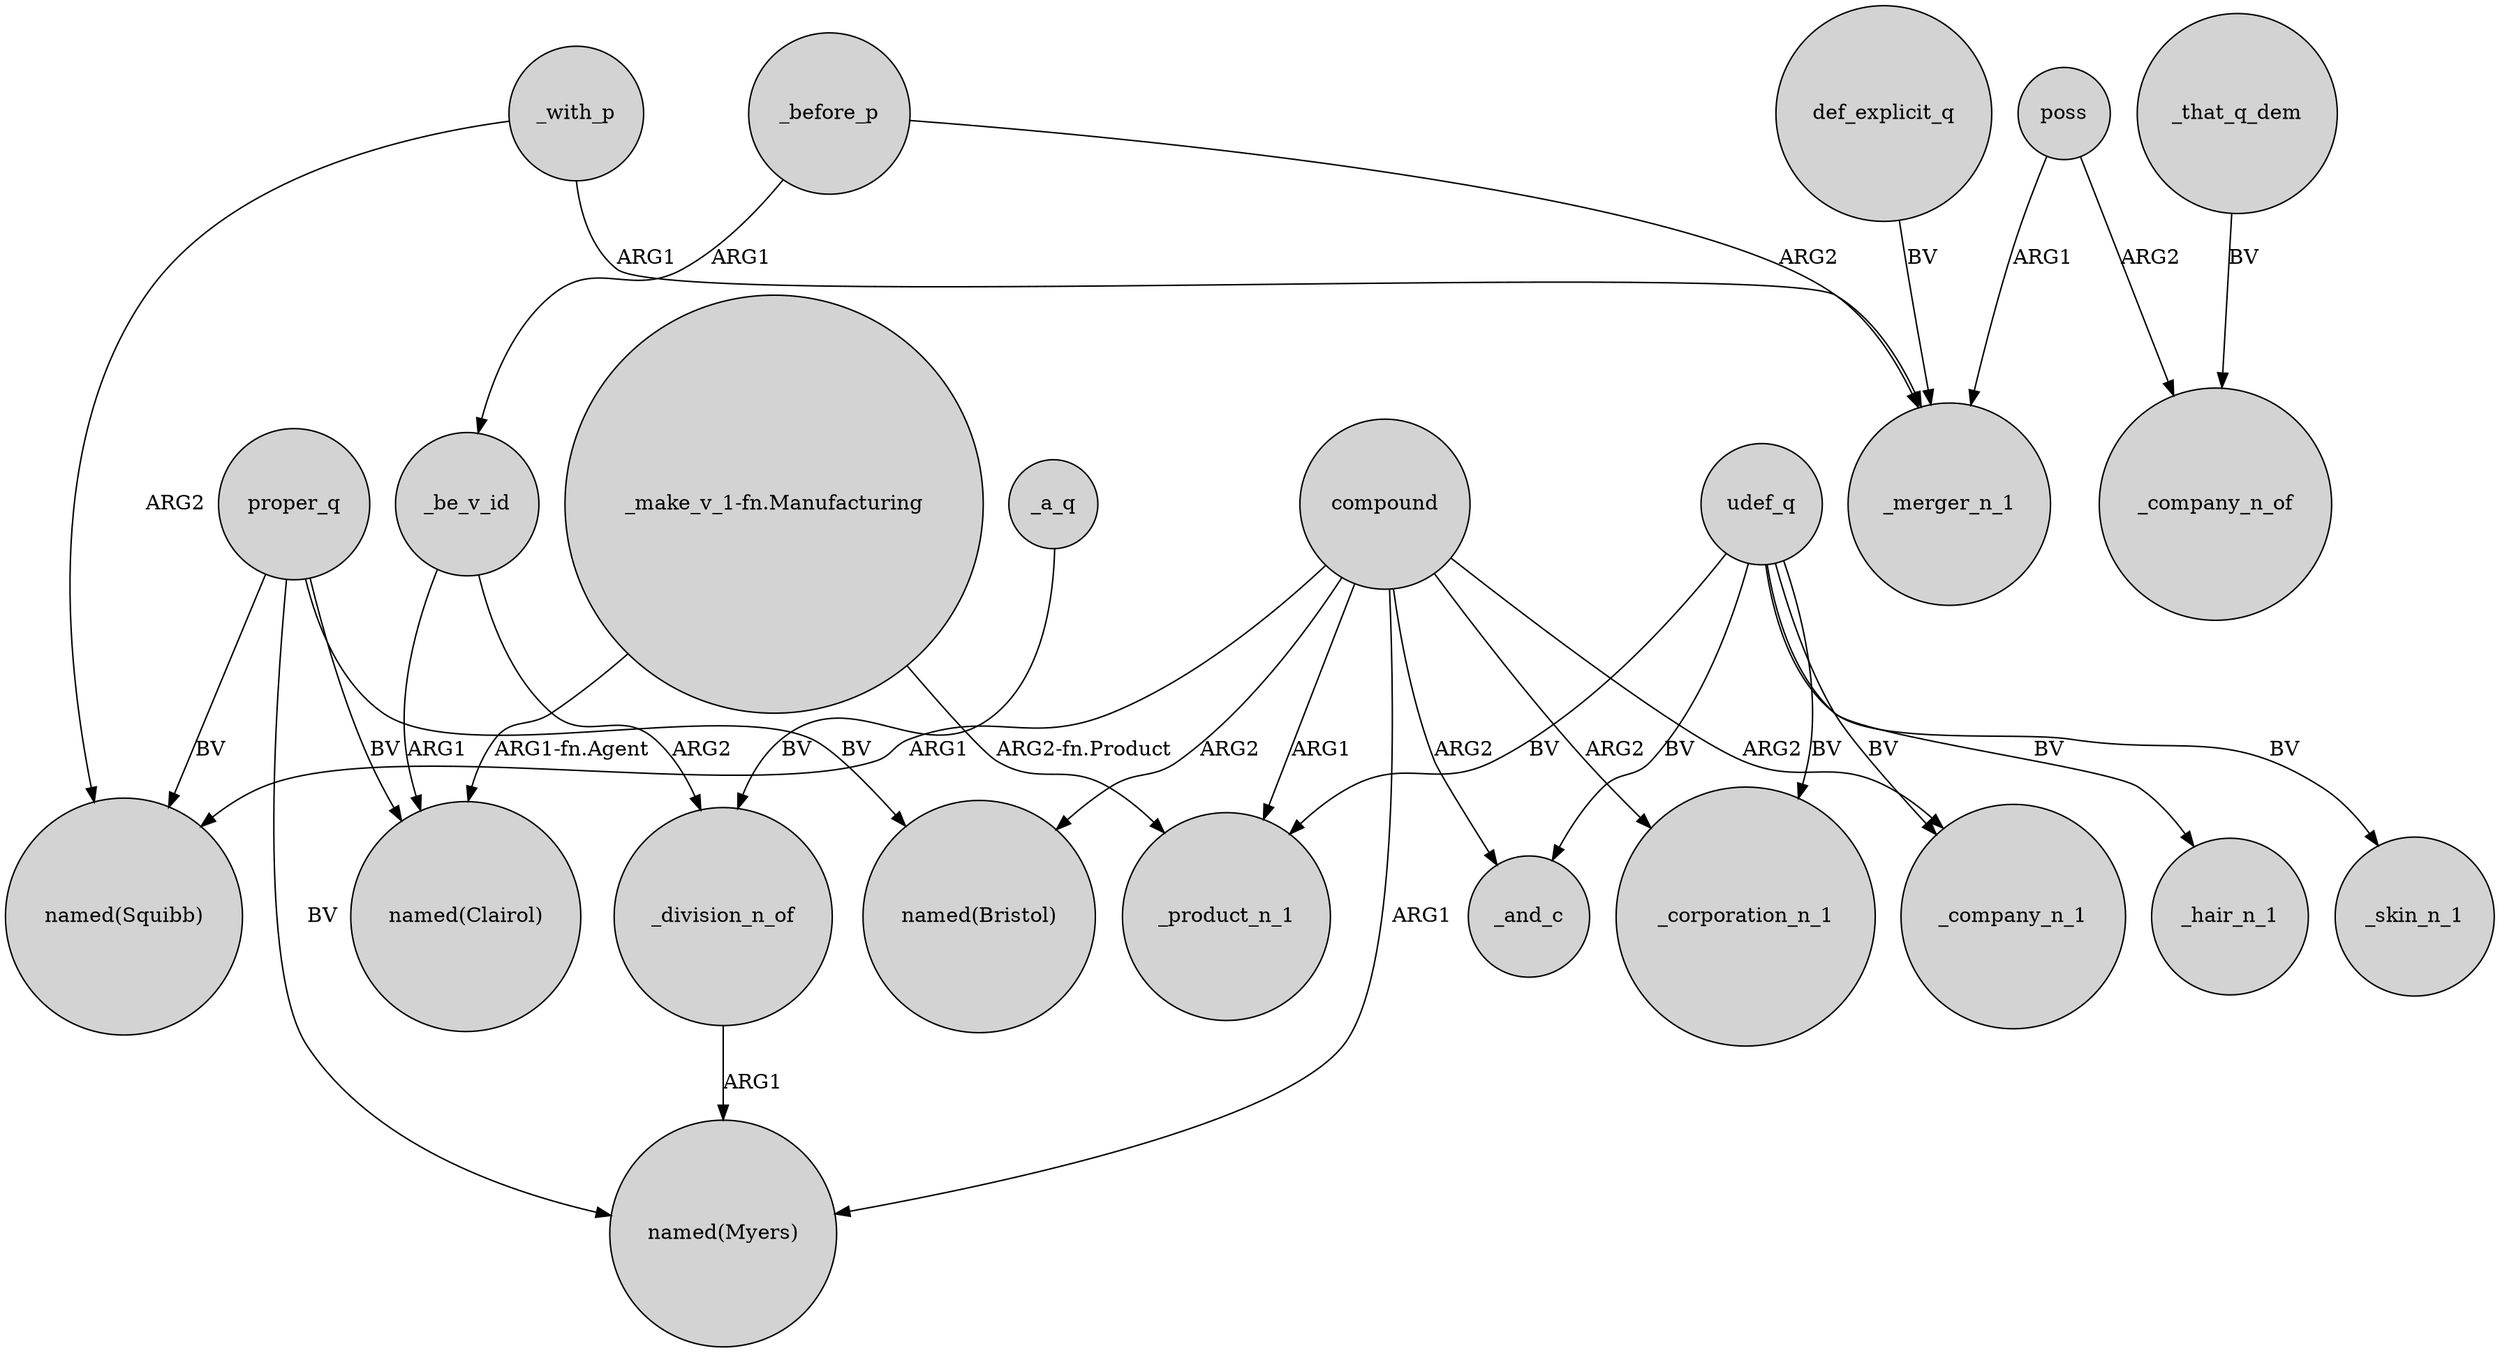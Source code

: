 digraph {
	node [shape=circle style=filled]
	compound -> _product_n_1 [label=ARG1]
	"_make_v_1-fn.Manufacturing" -> _product_n_1 [label="ARG2-fn.Product"]
	_before_p -> _be_v_id [label=ARG1]
	_before_p -> _merger_n_1 [label=ARG2]
	_with_p -> _merger_n_1 [label=ARG1]
	compound -> _company_n_1 [label=ARG2]
	udef_q -> _hair_n_1 [label=BV]
	compound -> "named(Bristol)" [label=ARG2]
	proper_q -> "named(Myers)" [label=BV]
	compound -> _corporation_n_1 [label=ARG2]
	udef_q -> _skin_n_1 [label=BV]
	compound -> "named(Myers)" [label=ARG1]
	_be_v_id -> _division_n_of [label=ARG2]
	poss -> _merger_n_1 [label=ARG1]
	proper_q -> "named(Bristol)" [label=BV]
	_be_v_id -> "named(Clairol)" [label=ARG1]
	udef_q -> _corporation_n_1 [label=BV]
	proper_q -> "named(Clairol)" [label=BV]
	compound -> _and_c [label=ARG2]
	proper_q -> "named(Squibb)" [label=BV]
	_that_q_dem -> _company_n_of [label=BV]
	def_explicit_q -> _merger_n_1 [label=BV]
	"_make_v_1-fn.Manufacturing" -> "named(Clairol)" [label="ARG1-fn.Agent"]
	compound -> "named(Squibb)" [label=ARG1]
	udef_q -> _product_n_1 [label=BV]
	poss -> _company_n_of [label=ARG2]
	_a_q -> _division_n_of [label=BV]
	_division_n_of -> "named(Myers)" [label=ARG1]
	udef_q -> _and_c [label=BV]
	udef_q -> _company_n_1 [label=BV]
	_with_p -> "named(Squibb)" [label=ARG2]
}
